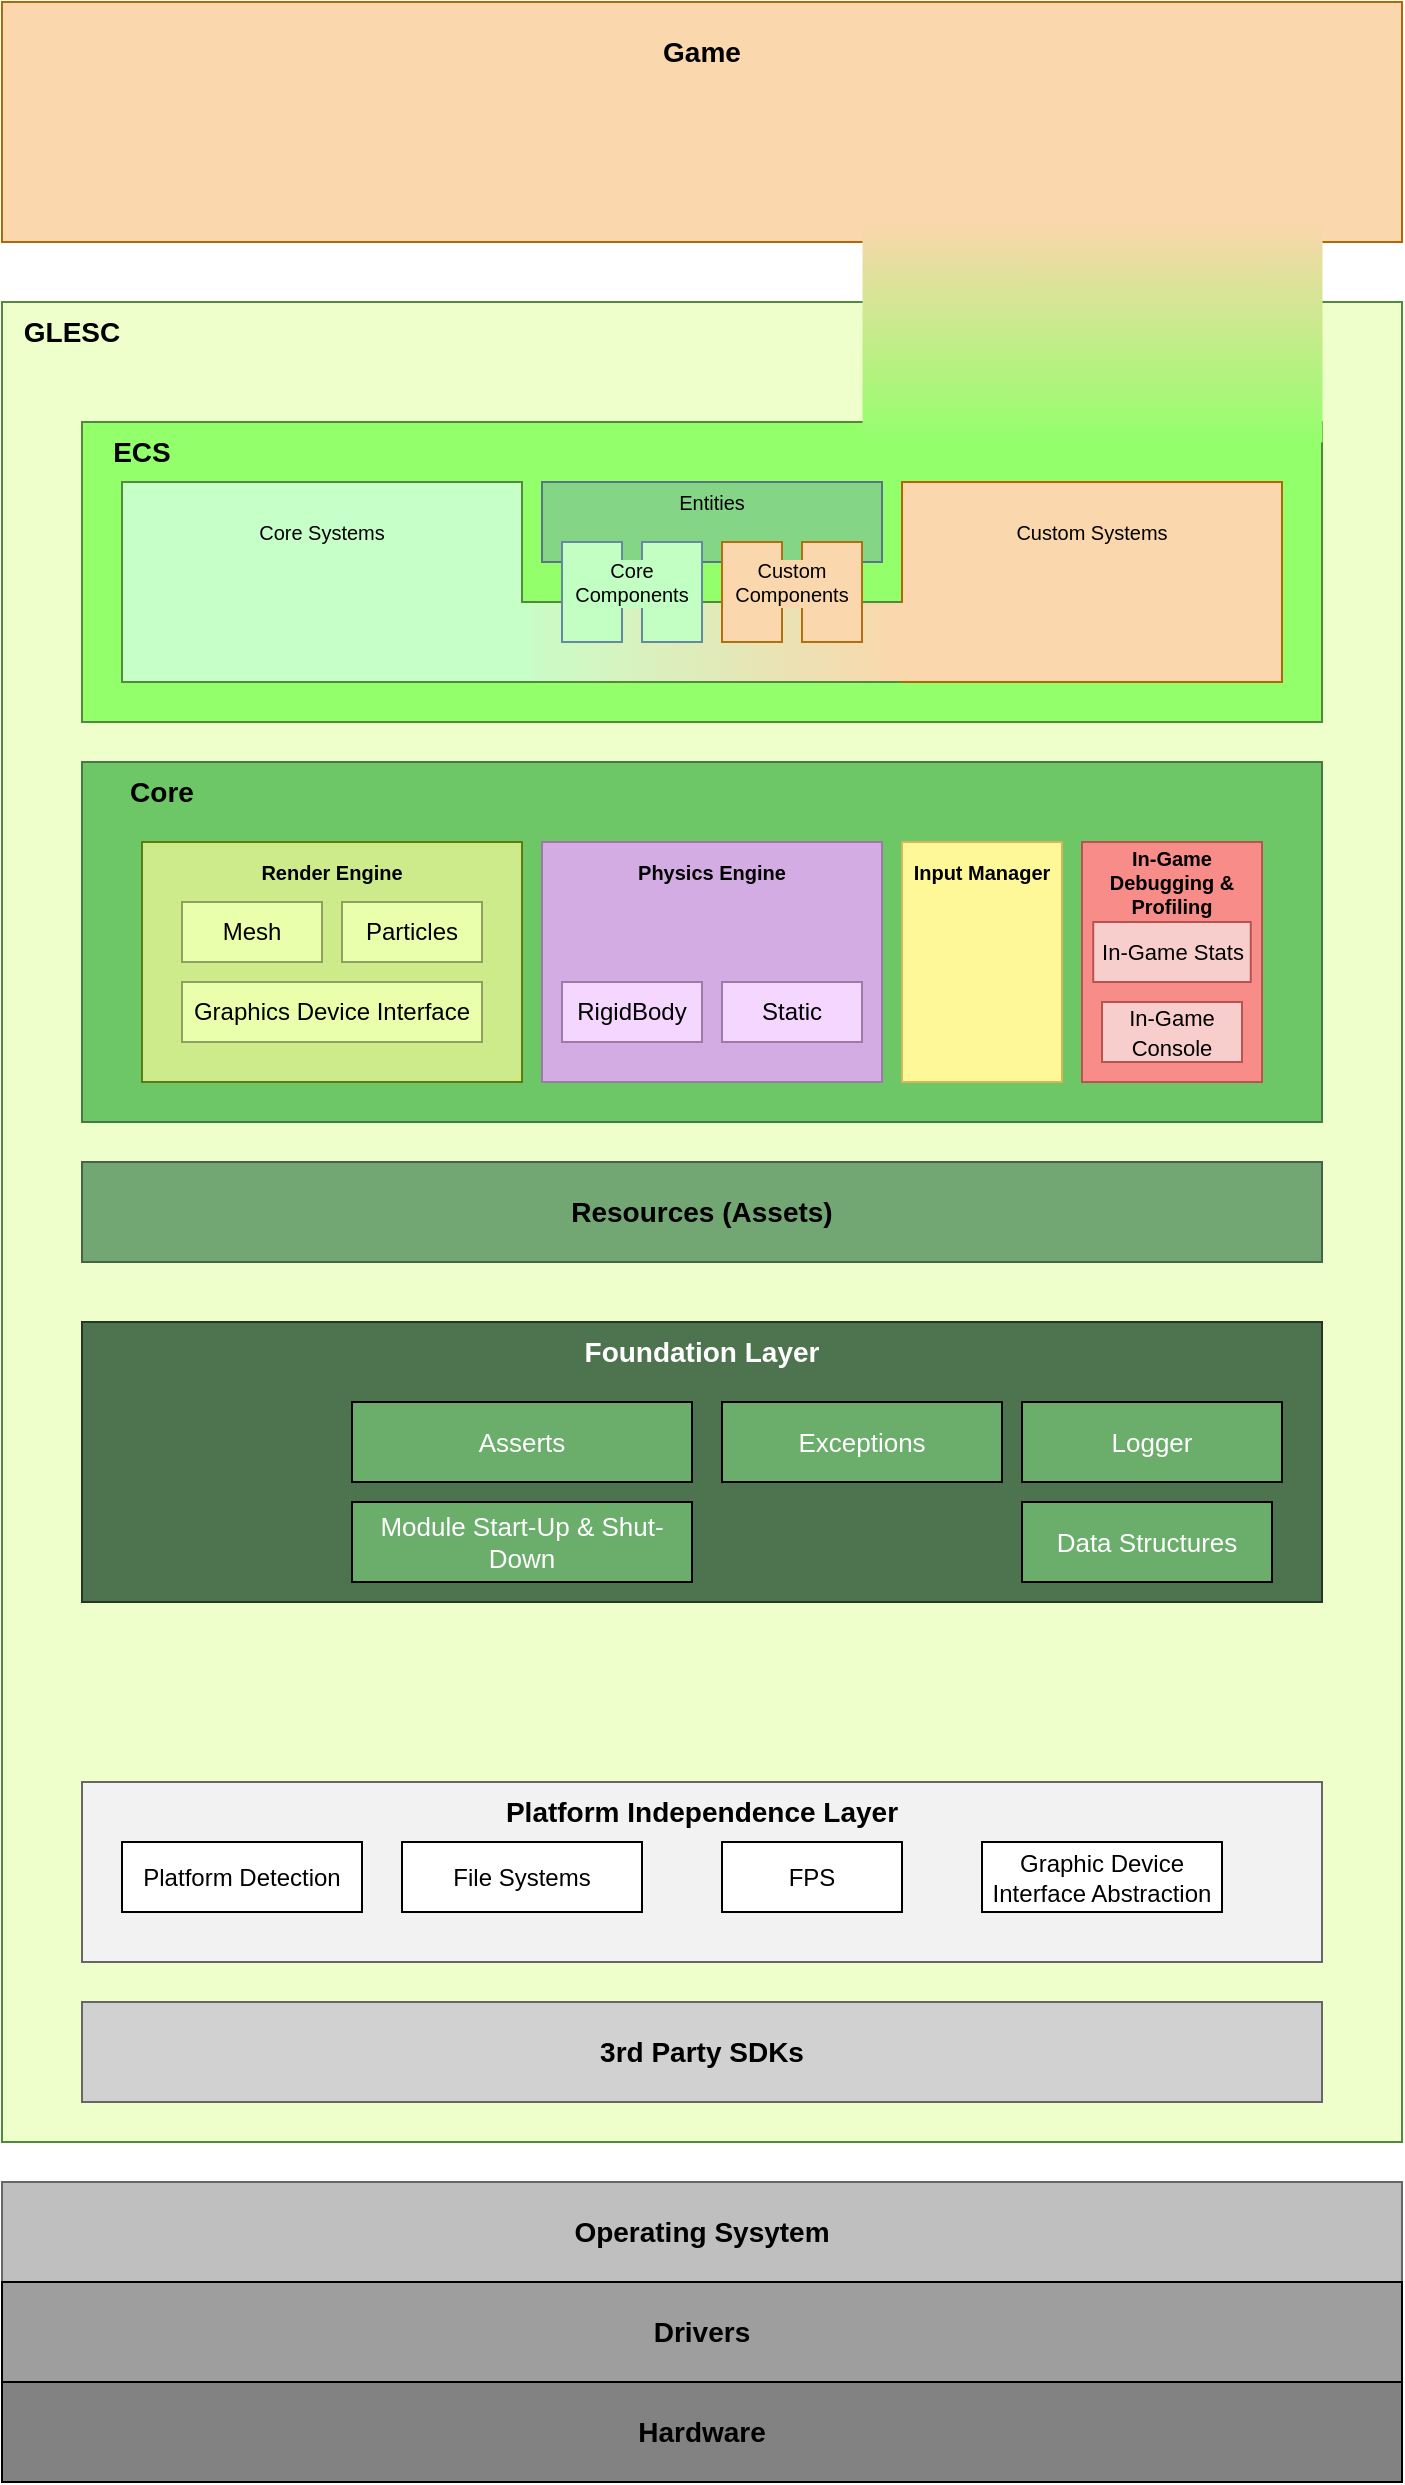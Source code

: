 <mxfile version="20.5.3" type="embed"><diagram name="Página-1" id="2lp4uydA60VJKY2f_2jK"><mxGraphModel dx="898" dy="693" grid="1" gridSize="10" guides="1" tooltips="1" connect="1" arrows="1" fold="1" page="1" pageScale="1" pageWidth="827" pageHeight="1169" background="none" math="0" shadow="0"><root><mxCell id="0"/><mxCell id="1" parent="0"/><mxCell id="lonjhoGg8wPurpXXjPY--60" value="" style="rounded=0;whiteSpace=wrap;html=1;fillColor=#efffcc;strokeColor=#528a3c;shadow=0;glass=0;" parent="1" vertex="1"><mxGeometry x="80" y="760" width="700" height="920" as="geometry"/></mxCell><mxCell id="lonjhoGg8wPurpXXjPY--8" value="" style="rounded=0;whiteSpace=wrap;html=1;fillColor=#fad7ac;strokeColor=#b46504;shadow=0;glass=0;" parent="1" vertex="1"><mxGeometry x="80" y="610" width="700" height="120" as="geometry"/></mxCell><mxCell id="lonjhoGg8wPurpXXjPY--9" value="Game" style="text;html=1;strokeColor=none;fillColor=none;align=center;verticalAlign=middle;whiteSpace=wrap;rounded=0;fontSize=14;fontStyle=1;shadow=0;glass=0;" parent="1" vertex="1"><mxGeometry x="90" y="620" width="680" height="30" as="geometry"/></mxCell><mxCell id="alcw4WebK94FmhoN8eKG-5" value="Operating Sysytem" style="rounded=0;whiteSpace=wrap;html=1;gradientColor=none;fillColor=#bfbfbf;strokeColor=#666666;fontStyle=1;fontSize=14;shadow=0;glass=0;" parent="1" vertex="1"><mxGeometry x="80" y="1700" width="700" height="50" as="geometry"/></mxCell><mxCell id="alcw4WebK94FmhoN8eKG-6" value="Drivers" style="rounded=0;whiteSpace=wrap;html=1;gradientColor=none;fillColor=#9E9E9E;fontStyle=1;fontSize=14;shadow=0;glass=0;" parent="1" vertex="1"><mxGeometry x="80" y="1750" width="700" height="50" as="geometry"/></mxCell><mxCell id="alcw4WebK94FmhoN8eKG-7" value="Hardware" style="rounded=0;whiteSpace=wrap;html=1;gradientColor=none;fillColor=#828282;fontStyle=1;fontSize=14;shadow=0;glass=0;" parent="1" vertex="1"><mxGeometry x="80" y="1800" width="700" height="50" as="geometry"/></mxCell><mxCell id="lonjhoGg8wPurpXXjPY--61" value="GLESC" style="text;html=1;strokeColor=none;fillColor=none;align=center;verticalAlign=middle;whiteSpace=wrap;rounded=0;fontStyle=1;fontSize=14;shadow=0;glass=0;" parent="1" vertex="1"><mxGeometry x="80" y="760" width="70" height="30" as="geometry"/></mxCell><mxCell id="alcw4WebK94FmhoN8eKG-15" value="" style="rounded=0;whiteSpace=wrap;html=1;fillColor=#6dc766;strokeColor=#477944;shadow=0;glass=0;" parent="1" vertex="1"><mxGeometry x="120" y="990" width="620" height="180" as="geometry"/></mxCell><mxCell id="alcw4WebK94FmhoN8eKG-17" value="Core" style="text;html=1;strokeColor=none;fillColor=none;align=center;verticalAlign=middle;whiteSpace=wrap;rounded=0;fontStyle=1;fontSize=14;shadow=0;glass=0;" parent="1" vertex="1"><mxGeometry x="130" y="990" width="60" height="30" as="geometry"/></mxCell><mxCell id="lonjhoGg8wPurpXXjPY--44" value="" style="group;fontSize=12;fillColor=#cdeb8b;strokeColor=default;shadow=0;glass=0;rounded=0;" parent="1" vertex="1" connectable="0"><mxGeometry x="150" y="1030" width="190" height="120" as="geometry"/></mxCell><mxCell id="lonjhoGg8wPurpXXjPY--35" value="" style="rounded=0;whiteSpace=wrap;html=1;fillColor=#cdeb8b;strokeColor=#5A7D10;shadow=0;glass=0;" parent="lonjhoGg8wPurpXXjPY--44" vertex="1"><mxGeometry width="190" height="120" as="geometry"/></mxCell><mxCell id="lonjhoGg8wPurpXXjPY--41" value="&lt;font style=&quot;font-size: 10px;&quot;&gt;Render Engine&lt;/font&gt;" style="text;html=1;strokeColor=none;fillColor=none;align=center;verticalAlign=middle;whiteSpace=wrap;rounded=0;fontSize=9;fontStyle=1;shadow=0;glass=0;" parent="lonjhoGg8wPurpXXjPY--44" vertex="1"><mxGeometry width="190" height="30" as="geometry"/></mxCell><mxCell id="alcw4WebK94FmhoN8eKG-11" value="Mesh" style="rounded=0;whiteSpace=wrap;html=1;fillColor=#E9FFAB;strokeColor=#8EA163;shadow=0;glass=0;" parent="lonjhoGg8wPurpXXjPY--44" vertex="1"><mxGeometry x="20" y="30" width="70" height="30" as="geometry"/></mxCell><mxCell id="alcw4WebK94FmhoN8eKG-12" value="Particles" style="rounded=0;whiteSpace=wrap;html=1;fillColor=#E9FFAB;strokeColor=#8EA163;shadow=0;glass=0;" parent="lonjhoGg8wPurpXXjPY--44" vertex="1"><mxGeometry x="100" y="30" width="70" height="30" as="geometry"/></mxCell><mxCell id="j-1yReXvPn5osgzlhJqz-11" value="Graphics Device Interface" style="rounded=0;whiteSpace=wrap;html=1;fillColor=#E9FFAB;strokeColor=#8EA163;shadow=0;glass=0;" parent="lonjhoGg8wPurpXXjPY--44" vertex="1"><mxGeometry x="20" y="70" width="150" height="30" as="geometry"/></mxCell><mxCell id="lonjhoGg8wPurpXXjPY--43" value="" style="group;fontSize=12;shadow=0;glass=0;rounded=0;" parent="1" vertex="1" connectable="0"><mxGeometry x="350" y="1030" width="170" height="120" as="geometry"/></mxCell><mxCell id="lonjhoGg8wPurpXXjPY--36" value="" style="rounded=0;whiteSpace=wrap;html=1;fillColor=#D2ACE2;strokeColor=#9D79A9;shadow=0;glass=0;" parent="lonjhoGg8wPurpXXjPY--43" vertex="1"><mxGeometry width="170" height="120" as="geometry"/></mxCell><mxCell id="lonjhoGg8wPurpXXjPY--40" value="&lt;font style=&quot;font-size: 10px;&quot;&gt;Physics Engine&lt;/font&gt;" style="text;html=1;strokeColor=none;fillColor=none;align=center;verticalAlign=middle;whiteSpace=wrap;rounded=0;fontSize=9;fontStyle=1;shadow=0;glass=0;" parent="lonjhoGg8wPurpXXjPY--43" vertex="1"><mxGeometry width="170" height="30" as="geometry"/></mxCell><mxCell id="alcw4WebK94FmhoN8eKG-13" value="RigidBody" style="rounded=0;whiteSpace=wrap;html=1;fillColor=#f4d6ff;strokeColor=#9D79A9;shadow=0;glass=0;" parent="lonjhoGg8wPurpXXjPY--43" vertex="1"><mxGeometry x="10" y="70" width="70" height="30" as="geometry"/></mxCell><mxCell id="alcw4WebK94FmhoN8eKG-14" value="Static" style="rounded=0;whiteSpace=wrap;html=1;fillColor=#f4d6ff;strokeColor=#9D79A9;shadow=0;glass=0;" parent="lonjhoGg8wPurpXXjPY--43" vertex="1"><mxGeometry x="90" y="70" width="70" height="30" as="geometry"/></mxCell><mxCell id="lonjhoGg8wPurpXXjPY--42" value="" style="group;fontSize=12;shadow=0;glass=0;rounded=0;" parent="1" vertex="1" connectable="0"><mxGeometry x="530" y="1030" width="80" height="120" as="geometry"/></mxCell><mxCell id="lonjhoGg8wPurpXXjPY--37" value="" style="rounded=0;whiteSpace=wrap;html=1;fillColor=#FFF899;strokeColor=#d6b656;gradientColor=none;shadow=0;glass=0;" parent="lonjhoGg8wPurpXXjPY--42" vertex="1"><mxGeometry width="80" height="120" as="geometry"/></mxCell><mxCell id="lonjhoGg8wPurpXXjPY--39" value="&lt;b&gt;&lt;font style=&quot;font-size: 10px;&quot;&gt;Input Manager&lt;/font&gt;&lt;/b&gt;" style="text;html=1;strokeColor=none;fillColor=none;align=center;verticalAlign=middle;whiteSpace=wrap;rounded=0;fontSize=9;shadow=0;glass=0;" parent="lonjhoGg8wPurpXXjPY--42" vertex="1"><mxGeometry width="80" height="30" as="geometry"/></mxCell><mxCell id="lonjhoGg8wPurpXXjPY--7" value="" style="rounded=0;whiteSpace=wrap;html=1;strokeColor=#528a3c;fillColor=#93ff6b;strokeWidth=1;shadow=0;glass=0;" parent="1" vertex="1"><mxGeometry x="120" y="820" width="620" height="150" as="geometry"/></mxCell><mxCell id="alcw4WebK94FmhoN8eKG-20" value="" style="group;shadow=0;glass=0;rounded=0;" parent="1" vertex="1" connectable="0"><mxGeometry x="350" y="850" width="170" height="40" as="geometry"/></mxCell><mxCell id="lonjhoGg8wPurpXXjPY--5" value="" style="rounded=0;whiteSpace=wrap;html=1;fillColor=#85d587;strokeColor=#5b7586;gradientColor=none;shadow=0;glass=0;" parent="alcw4WebK94FmhoN8eKG-20" vertex="1"><mxGeometry width="170" height="40" as="geometry"/></mxCell><mxCell id="lonjhoGg8wPurpXXjPY--18" value="Entities" style="text;html=1;strokeColor=none;fillColor=none;align=center;verticalAlign=middle;whiteSpace=wrap;rounded=0;fontSize=10;shadow=0;glass=0;" parent="alcw4WebK94FmhoN8eKG-20" vertex="1"><mxGeometry width="170" height="20" as="geometry"/></mxCell><mxCell id="lonjhoGg8wPurpXXjPY--6" value="ECS" style="text;html=1;strokeColor=none;fillColor=none;align=center;verticalAlign=middle;whiteSpace=wrap;rounded=0;fontStyle=1;fontSize=14;shadow=0;glass=0;" parent="1" vertex="1"><mxGeometry x="120" y="820" width="60" height="30" as="geometry"/></mxCell><mxCell id="lonjhoGg8wPurpXXjPY--12" value="" style="rounded=0;whiteSpace=wrap;html=1;perimeterSpacing=0;fillColor=#fad7ac;gradientColor=#93ff6b;strokeColor=none;strokeWidth=0;shadow=0;glass=0;" parent="1" vertex="1"><mxGeometry x="510" y="720" width="230" height="110" as="geometry"/></mxCell><mxCell id="lonjhoGg8wPurpXXjPY--64" value="" style="rounded=0;whiteSpace=wrap;html=1;rotation=90;fillColor=#c6ffc8;gradientColor=#fad7ac;gradientDirection=north;strokeColor=#528a3c;shadow=0;glass=0;" parent="1" vertex="1"><mxGeometry x="410" y="830" width="40" height="200" as="geometry"/></mxCell><mxCell id="lonjhoGg8wPurpXXjPY--45" value="" style="group;strokeColor=none;shadow=0;glass=0;rounded=0;" parent="1" vertex="1" connectable="0"><mxGeometry x="140" y="850" width="200" height="100" as="geometry"/></mxCell><mxCell id="lonjhoGg8wPurpXXjPY--48" value="" style="group;shadow=0;glass=0;rounded=0;" parent="lonjhoGg8wPurpXXjPY--45" vertex="1" connectable="0"><mxGeometry width="200" height="100" as="geometry"/></mxCell><mxCell id="lonjhoGg8wPurpXXjPY--4" value="" style="rounded=0;whiteSpace=wrap;html=1;fillColor=#c7ffc8;strokeColor=#518b3c;shadow=0;glass=0;" parent="lonjhoGg8wPurpXXjPY--48" vertex="1"><mxGeometry width="200" height="100" as="geometry"/></mxCell><mxCell id="lonjhoGg8wPurpXXjPY--11" value="Core Systems" style="text;html=1;strokeColor=none;fillColor=none;align=center;verticalAlign=middle;whiteSpace=wrap;rounded=0;fontSize=10;shadow=0;glass=0;" parent="lonjhoGg8wPurpXXjPY--48" vertex="1"><mxGeometry width="200" height="50" as="geometry"/></mxCell><mxCell id="alcw4WebK94FmhoN8eKG-23" value="" style="group;shadow=0;glass=0;rounded=0;" parent="1" vertex="1" connectable="0"><mxGeometry x="530" y="850" width="190" height="100" as="geometry"/></mxCell><mxCell id="lonjhoGg8wPurpXXjPY--13" value="" style="rounded=0;whiteSpace=wrap;html=1;fillColor=#FAD7AC;gradientColor=#fad7ac;gradientDirection=north;strokeColor=#b46505;shadow=0;glass=0;" parent="alcw4WebK94FmhoN8eKG-23" vertex="1"><mxGeometry width="190" height="100" as="geometry"/></mxCell><mxCell id="lonjhoGg8wPurpXXjPY--19" value="Custom Systems" style="text;html=1;strokeColor=none;fillColor=none;align=center;verticalAlign=middle;whiteSpace=wrap;rounded=0;fontSize=10;shadow=0;glass=0;" parent="alcw4WebK94FmhoN8eKG-23" vertex="1"><mxGeometry width="190" height="50" as="geometry"/></mxCell><mxCell id="lonjhoGg8wPurpXXjPY--22" value="" style="rounded=0;whiteSpace=wrap;html=1;fillColor=#c3ffc2;strokeColor=#6489A0;shadow=0;glass=0;" parent="1" vertex="1"><mxGeometry x="360" y="880" width="30" height="50" as="geometry"/></mxCell><mxCell id="alcw4WebK94FmhoN8eKG-30" value="" style="rounded=0;whiteSpace=wrap;html=1;fillColor=#c3ffc2;strokeColor=#6489A0;shadow=0;glass=0;" parent="1" vertex="1"><mxGeometry x="400" y="880" width="30" height="50" as="geometry"/></mxCell><mxCell id="alcw4WebK94FmhoN8eKG-31" value="" style="rounded=0;whiteSpace=wrap;html=1;fillColor=#fad7ac;strokeColor=#b36e0f;shadow=0;glass=0;" parent="1" vertex="1"><mxGeometry x="480" y="880" width="30" height="50" as="geometry"/></mxCell><mxCell id="alcw4WebK94FmhoN8eKG-32" value="" style="rounded=0;whiteSpace=wrap;html=1;fillColor=#fad7ac;strokeColor=#b36e0f;shadow=0;glass=0;" parent="1" vertex="1"><mxGeometry x="440" y="880" width="30" height="50" as="geometry"/></mxCell><mxCell id="alcw4WebK94FmhoN8eKG-33" value="" style="rounded=0;whiteSpace=wrap;html=1;strokeColor=none;fillColor=#fad7ac;shadow=0;glass=0;" parent="1" vertex="1"><mxGeometry x="522" y="910.5" width="10" height="39" as="geometry"/></mxCell><mxCell id="alcw4WebK94FmhoN8eKG-34" value="" style="rounded=0;whiteSpace=wrap;html=1;strokeColor=none;fillColor=#c6ffc8;shadow=0;glass=0;" parent="1" vertex="1"><mxGeometry x="335" y="910.5" width="10" height="39" as="geometry"/></mxCell><mxCell id="alcw4WebK94FmhoN8eKG-28" value="Custom Components" style="text;strokeColor=none;fillColor=none;align=center;verticalAlign=middle;rounded=0;fontSize=10;labelBackgroundColor=#fad7ac;labelBorderColor=none;shadow=0;glass=0;whiteSpace=wrap;html=1;" parent="1" vertex="1"><mxGeometry x="440" y="880" width="70" height="40" as="geometry"/></mxCell><mxCell id="lonjhoGg8wPurpXXjPY--52" value="Core Components" style="text;html=1;strokeColor=none;fillColor=none;align=center;verticalAlign=middle;whiteSpace=wrap;rounded=0;fontSize=10;rotation=0;labelBorderColor=none;labelBackgroundColor=#c2ffc2;shadow=0;glass=0;" parent="1" vertex="1"><mxGeometry x="360" y="880" width="70" height="40" as="geometry"/></mxCell><mxCell id="alcw4WebK94FmhoN8eKG-10" value="Resources (Assets)" style="rounded=0;whiteSpace=wrap;html=1;fontSize=14;fontStyle=1;fillColor=#72a773;strokeColor=#456346;gradientColor=none;shadow=0;glass=0;" parent="1" vertex="1"><mxGeometry x="120" y="1190" width="620" height="50" as="geometry"/></mxCell><mxCell id="j-1yReXvPn5osgzlhJqz-2" value="" style="rounded=0;whiteSpace=wrap;html=1;fontSize=14;fontStyle=1;fillColor=#4E734F;strokeColor=#253626;gradientColor=none;shadow=0;glass=0;fontColor=#ffffff;" parent="1" vertex="1"><mxGeometry x="120" y="1270" width="620" height="140" as="geometry"/></mxCell><mxCell id="j-1yReXvPn5osgzlhJqz-9" value="" style="group" parent="1" vertex="1" connectable="0"><mxGeometry x="620" y="1030" width="90" height="120" as="geometry"/></mxCell><mxCell id="lonjhoGg8wPurpXXjPY--58" value="" style="rounded=0;whiteSpace=wrap;html=1;fillColor=#F88C88;strokeColor=#b85450;shadow=0;glass=0;" parent="j-1yReXvPn5osgzlhJqz-9" vertex="1"><mxGeometry width="90" height="120" as="geometry"/></mxCell><mxCell id="lonjhoGg8wPurpXXjPY--59" value="&lt;font style=&quot;font-size: 10px;&quot;&gt;In-Game Debugging &amp;amp; Profiling&lt;/font&gt;" style="text;html=1;strokeColor=none;fillColor=none;align=center;verticalAlign=middle;whiteSpace=wrap;rounded=0;fontSize=9;fontStyle=1;shadow=0;glass=0;" parent="j-1yReXvPn5osgzlhJqz-9" vertex="1"><mxGeometry width="90" height="40" as="geometry"/></mxCell><mxCell id="j-1yReXvPn5osgzlhJqz-3" value="&lt;font style=&quot;font-size: 11px;&quot;&gt;In-Game&lt;br&gt;Console&lt;/font&gt;" style="rounded=0;whiteSpace=wrap;html=1;fillColor=#f8cecc;strokeColor=#b85450;" parent="j-1yReXvPn5osgzlhJqz-9" vertex="1"><mxGeometry x="10" y="80" width="70" height="30" as="geometry"/></mxCell><mxCell id="j-1yReXvPn5osgzlhJqz-5" value="&lt;font style=&quot;font-size: 11px;&quot;&gt;In-Game Stats&lt;/font&gt;" style="rounded=0;whiteSpace=wrap;html=1;fillColor=#f8cecc;strokeColor=#b85450;" parent="j-1yReXvPn5osgzlhJqz-9" vertex="1"><mxGeometry x="5.625" y="40" width="78.75" height="30" as="geometry"/></mxCell><mxCell id="j-1yReXvPn5osgzlhJqz-12" value="&lt;b&gt;&lt;font color=&quot;#ffffff&quot; style=&quot;font-size: 14px;&quot;&gt;Foundation Layer&lt;/font&gt;&lt;/b&gt;" style="text;html=1;strokeColor=none;fillColor=none;align=center;verticalAlign=middle;whiteSpace=wrap;rounded=0;" parent="1" vertex="1"><mxGeometry x="120" y="1270" width="620" height="30" as="geometry"/></mxCell><mxCell id="j-1yReXvPn5osgzlhJqz-14" value="Asserts" style="rounded=0;whiteSpace=wrap;html=1;fillColor=#6bae6c;fontColor=#ffffff;fontSize=13;" parent="1" vertex="1"><mxGeometry x="255" y="1310" width="170" height="40" as="geometry"/></mxCell><mxCell id="j-1yReXvPn5osgzlhJqz-15" value="Data Structures" style="rounded=0;whiteSpace=wrap;html=1;fillColor=#6bae6c;fontColor=#ffffff;fontSize=13;" parent="1" vertex="1"><mxGeometry x="590" y="1360" width="125" height="40" as="geometry"/></mxCell><mxCell id="j-1yReXvPn5osgzlhJqz-16" value="Exceptions" style="rounded=0;whiteSpace=wrap;html=1;fillColor=#6bae6c;fontColor=#ffffff;fontSize=13;" parent="1" vertex="1"><mxGeometry x="440" y="1310" width="140" height="40" as="geometry"/></mxCell><mxCell id="j-1yReXvPn5osgzlhJqz-17" value="Logger" style="rounded=0;whiteSpace=wrap;html=1;fillColor=#6bae6c;fontColor=#ffffff;fontSize=13;" parent="1" vertex="1"><mxGeometry x="590" y="1310" width="130" height="40" as="geometry"/></mxCell><mxCell id="alcw4WebK94FmhoN8eKG-9" value="" style="group;shadow=0;glass=0;rounded=0;" parent="1" vertex="1" connectable="0"><mxGeometry x="120" y="1500" width="620" height="90" as="geometry"/></mxCell><mxCell id="alcw4WebK94FmhoN8eKG-1" value="" style="rounded=0;whiteSpace=wrap;html=1;fillColor=#F2F2F2;strokeColor=#666666;gradientColor=none;shadow=0;glass=0;" parent="alcw4WebK94FmhoN8eKG-9" vertex="1"><mxGeometry x="0.001" width="620" height="90" as="geometry"/></mxCell><mxCell id="2" value="&lt;b style=&quot;border-color: var(--border-color); font-size: 14px;&quot;&gt;Platform Independence Layer&lt;/b&gt;" style="text;html=1;strokeColor=none;fillColor=none;align=center;verticalAlign=middle;whiteSpace=wrap;rounded=0;" vertex="1" parent="alcw4WebK94FmhoN8eKG-9"><mxGeometry width="620" height="30" as="geometry"/></mxCell><mxCell id="3" value="Platform Detection" style="rounded=0;whiteSpace=wrap;html=1;" vertex="1" parent="alcw4WebK94FmhoN8eKG-9"><mxGeometry x="20" y="30" width="120" height="35" as="geometry"/></mxCell><mxCell id="5" value="File Systems" style="rounded=0;whiteSpace=wrap;html=1;" vertex="1" parent="alcw4WebK94FmhoN8eKG-9"><mxGeometry x="160" y="30" width="120" height="35" as="geometry"/></mxCell><mxCell id="6" value="FPS" style="rounded=0;whiteSpace=wrap;html=1;" vertex="1" parent="alcw4WebK94FmhoN8eKG-9"><mxGeometry x="320" y="30" width="90" height="35" as="geometry"/></mxCell><mxCell id="7" value="Graphic Device Interface Abstraction" style="rounded=0;whiteSpace=wrap;html=1;" vertex="1" parent="alcw4WebK94FmhoN8eKG-9"><mxGeometry x="450" y="30" width="120" height="35" as="geometry"/></mxCell><mxCell id="alcw4WebK94FmhoN8eKG-3" value="&lt;b style=&quot;border-color: var(--border-color); font-size: 14px;&quot;&gt;3rd Party SDKs&lt;/b&gt;" style="rounded=0;whiteSpace=wrap;html=1;fillColor=#D1D1D1;strokeColor=#666666;gradientColor=none;shadow=0;glass=0;" parent="1" vertex="1"><mxGeometry x="120" y="1610" width="620" height="50" as="geometry"/></mxCell><mxCell id="11" value="Module Start-Up &amp;amp; Shut-Down" style="rounded=0;whiteSpace=wrap;html=1;fillColor=#6bae6c;fontColor=#ffffff;fontSize=13;" vertex="1" parent="1"><mxGeometry x="255" y="1360" width="170" height="40" as="geometry"/></mxCell></root></mxGraphModel></diagram></mxfile>